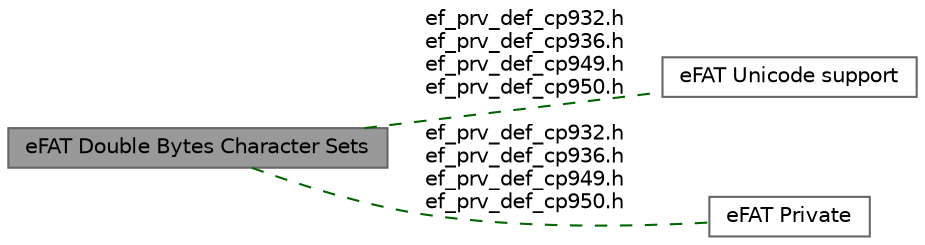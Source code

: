 digraph "eFAT Double Bytes Character Sets"
{
 // LATEX_PDF_SIZE
  bgcolor="transparent";
  edge [fontname=Helvetica,fontsize=10,labelfontname=Helvetica,labelfontsize=10];
  node [fontname=Helvetica,fontsize=10,shape=box,height=0.2,width=0.4];
  rankdir=LR;
  Node1 [id="Node000001",label="eFAT Double Bytes Character Sets",height=0.2,width=0.4,color="gray40", fillcolor="grey60", style="filled", fontcolor="black",tooltip=" "];
  Node3 [id="Node000003",label="eFAT Unicode support",height=0.2,width=0.4,color="grey40", fillcolor="white", style="filled",URL="$group___groupe_f_a_t_unicode.html",tooltip=" "];
  Node2 [id="Node000002",label="eFAT Private",height=0.2,width=0.4,color="grey40", fillcolor="white", style="filled",URL="$group__group__e_f_a_t___private.html",tooltip=" "];
  Node1->Node2 [shape=plaintext, label="ef_prv_def_cp932.h\nef_prv_def_cp936.h\nef_prv_def_cp949.h\nef_prv_def_cp950.h", color="darkgreen", dir="none", style="dashed"];
  Node1->Node3 [shape=plaintext, label="ef_prv_def_cp932.h\nef_prv_def_cp936.h\nef_prv_def_cp949.h\nef_prv_def_cp950.h", color="darkgreen", dir="none", style="dashed"];
}
